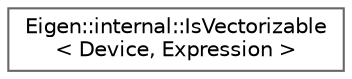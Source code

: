 digraph "类继承关系图"
{
 // LATEX_PDF_SIZE
  bgcolor="transparent";
  edge [fontname=Helvetica,fontsize=10,labelfontname=Helvetica,labelfontsize=10];
  node [fontname=Helvetica,fontsize=10,shape=box,height=0.2,width=0.4];
  rankdir="LR";
  Node0 [id="Node000000",label="Eigen::internal::IsVectorizable\l\< Device, Expression \>",height=0.2,width=0.4,color="grey40", fillcolor="white", style="filled",URL="$struct_eigen_1_1internal_1_1_is_vectorizable.html",tooltip=" "];
}
